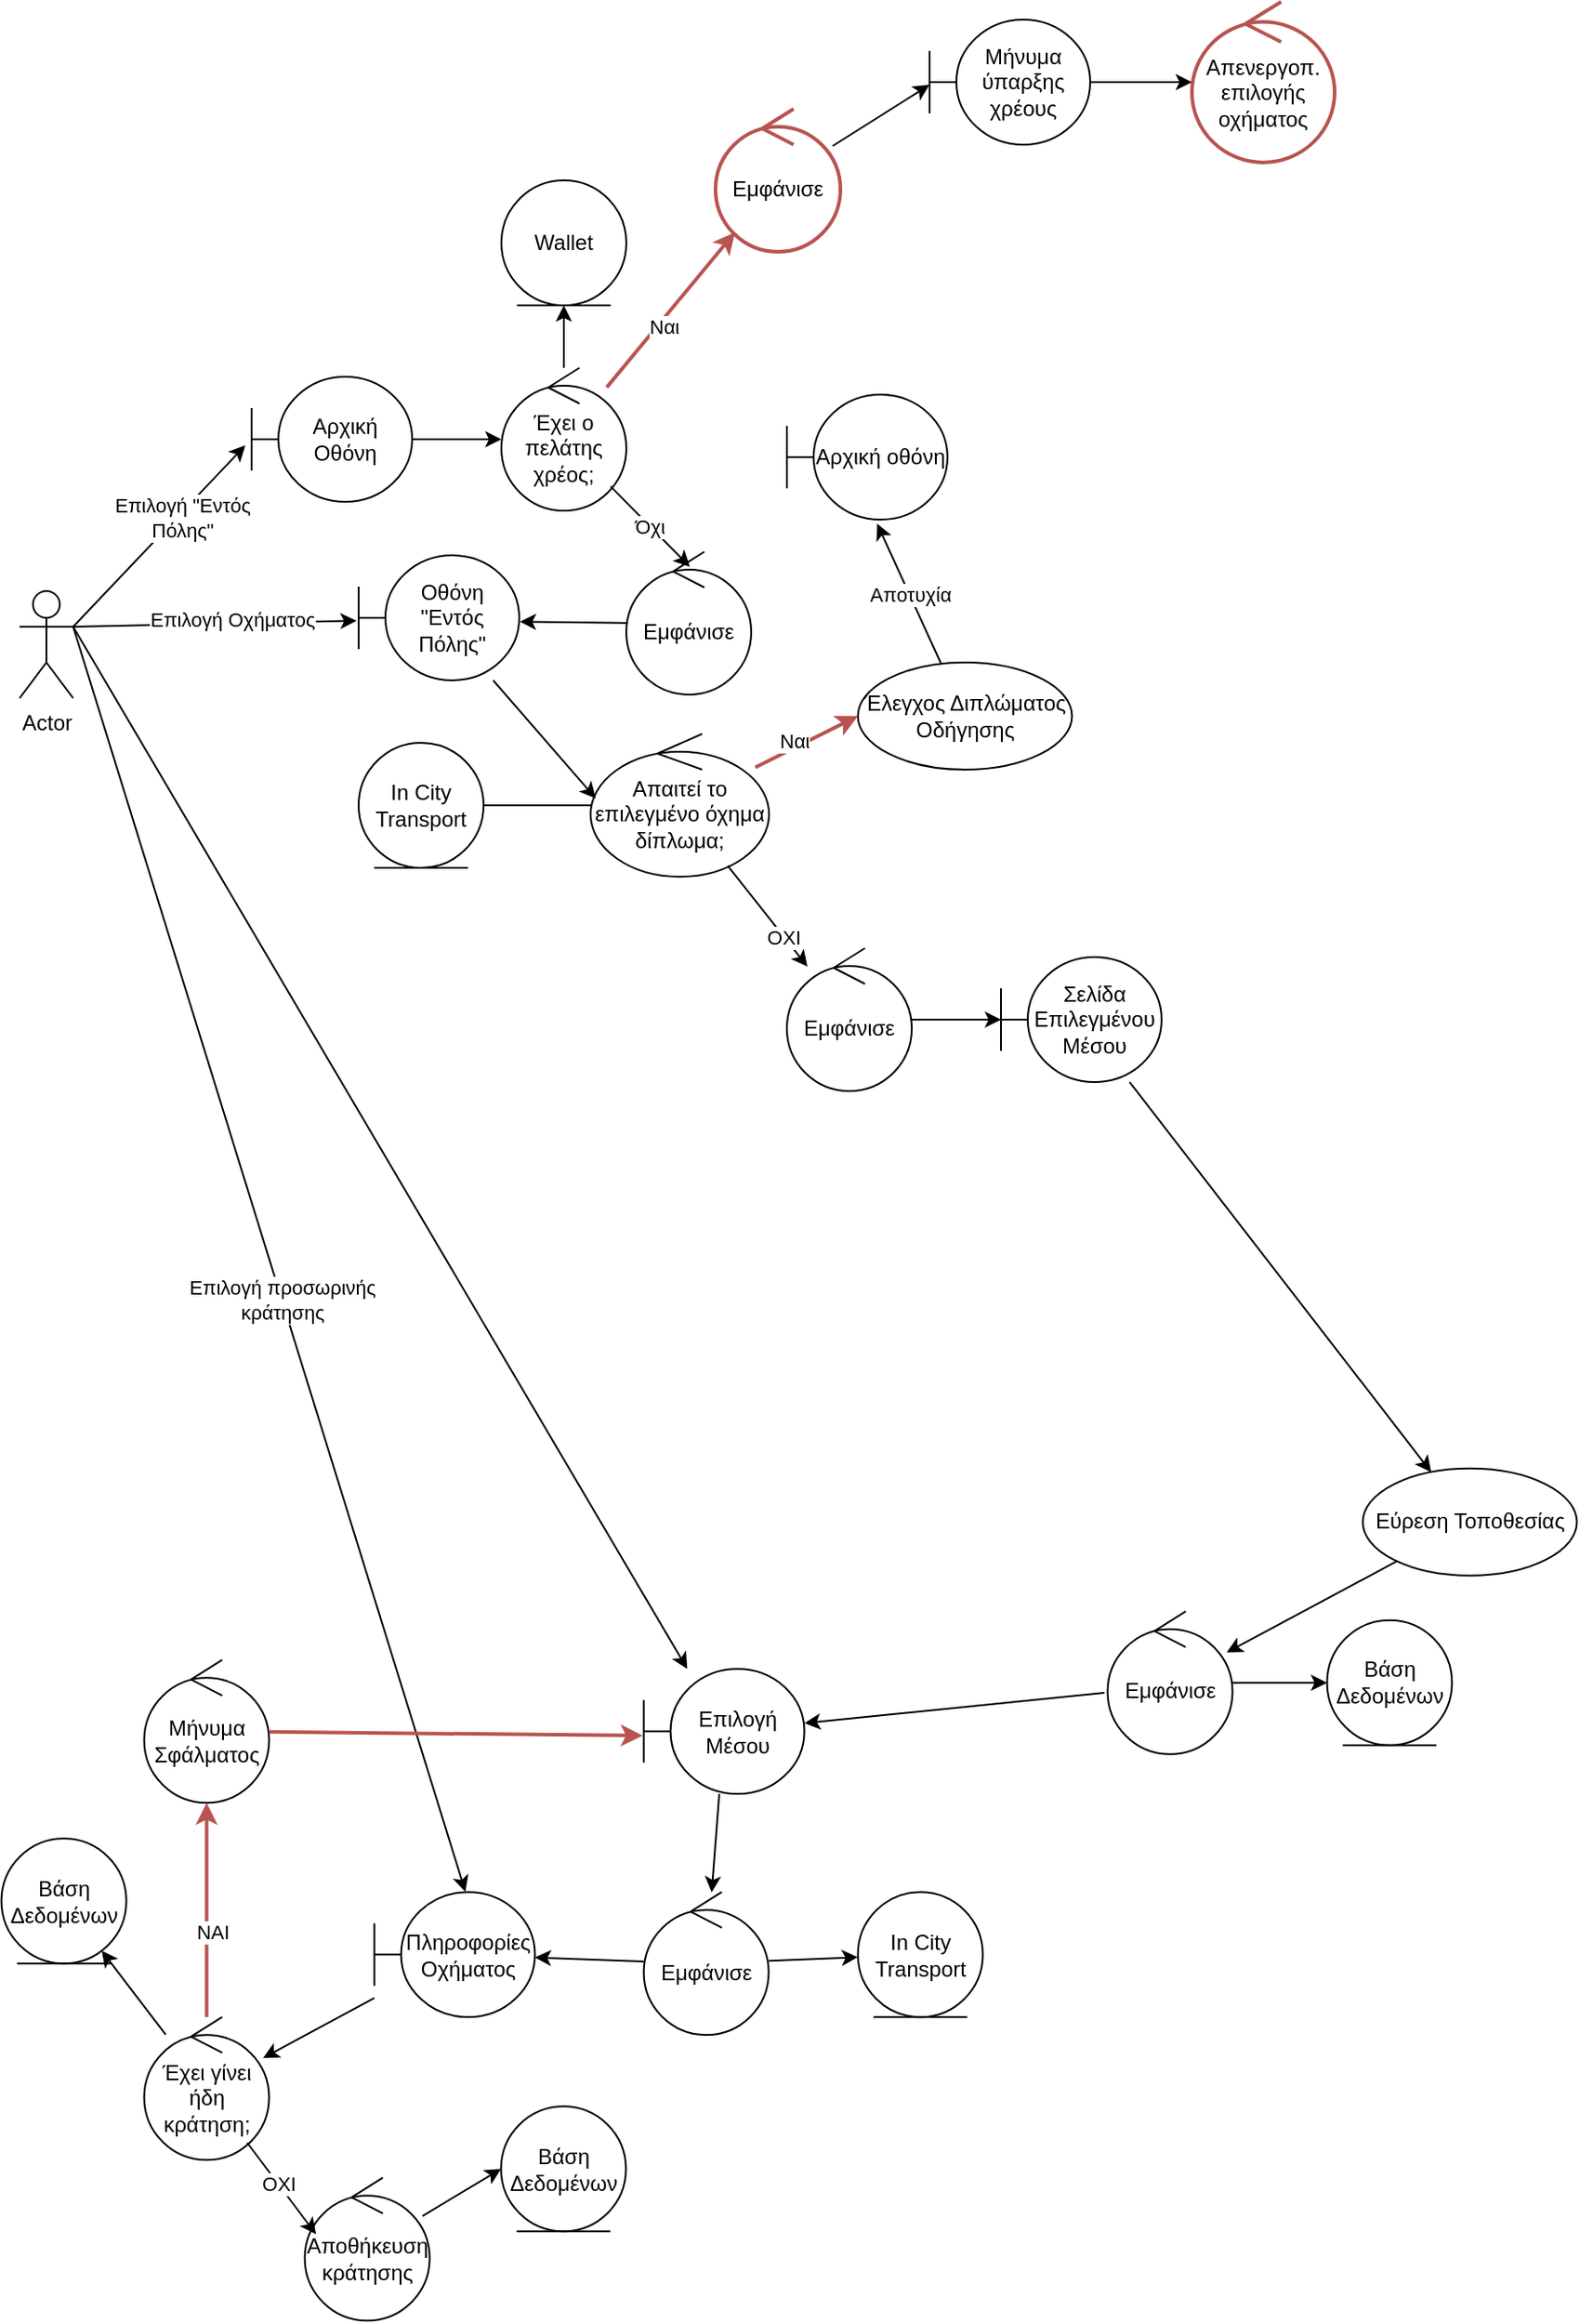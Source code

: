 <mxfile>
    <diagram name="Επιλογή Μέσου Μετακίνησης" id="LMLPMtf7ALw_Q4-HfFrC">
        <mxGraphModel dx="836" dy="1883" grid="1" gridSize="10" guides="1" tooltips="1" connect="1" arrows="1" fold="1" page="1" pageScale="1" pageWidth="827" pageHeight="1169" math="0" shadow="0">
            <root>
                <mxCell id="0"/>
                <mxCell id="1" parent="0"/>
                <mxCell id="Tk8j7c15YgIE_sbvmRS2-9" style="rounded=0;orthogonalLoop=1;jettySize=auto;html=1;exitX=1;exitY=0.333;exitDx=0;exitDy=0;exitPerimeter=0;entryX=-0.039;entryY=0.549;entryDx=0;entryDy=0;entryPerimeter=0;" parent="1" source="Tk8j7c15YgIE_sbvmRS2-1" target="Tk8j7c15YgIE_sbvmRS2-7" edge="1">
                    <mxGeometry relative="1" as="geometry"/>
                </mxCell>
                <mxCell id="Tk8j7c15YgIE_sbvmRS2-10" value="Επιλογή &quot;Εντός&lt;div&gt;Πόλης&quot;&lt;br&gt;&lt;/div&gt;" style="edgeLabel;html=1;align=center;verticalAlign=middle;resizable=0;points=[];" parent="Tk8j7c15YgIE_sbvmRS2-9" vertex="1" connectable="0">
                    <mxGeometry x="-0.4" relative="1" as="geometry">
                        <mxPoint x="32" y="-31" as="offset"/>
                    </mxGeometry>
                </mxCell>
                <mxCell id="5Ba9WoWl8ZpEdoUwCl-l-32" style="edgeStyle=none;rounded=0;orthogonalLoop=1;jettySize=auto;html=1;exitX=1;exitY=0.333;exitDx=0;exitDy=0;exitPerimeter=0;" parent="1" source="Tk8j7c15YgIE_sbvmRS2-1" target="5Ba9WoWl8ZpEdoUwCl-l-30" edge="1">
                    <mxGeometry relative="1" as="geometry"/>
                </mxCell>
                <mxCell id="Tk8j7c15YgIE_sbvmRS2-1" value="Actor" style="shape=umlActor;verticalLabelPosition=bottom;verticalAlign=top;html=1;" parent="1" vertex="1">
                    <mxGeometry x="170" y="200" width="30" height="60" as="geometry"/>
                </mxCell>
                <mxCell id="5Ba9WoWl8ZpEdoUwCl-l-9" value="" style="rounded=0;orthogonalLoop=1;jettySize=auto;html=1;" parent="1" source="Tk8j7c15YgIE_sbvmRS2-7" target="5Ba9WoWl8ZpEdoUwCl-l-8" edge="1">
                    <mxGeometry relative="1" as="geometry"/>
                </mxCell>
                <mxCell id="Tk8j7c15YgIE_sbvmRS2-7" value="Αρχική Οθόνη" style="shape=umlBoundary;whiteSpace=wrap;html=1;" parent="1" vertex="1">
                    <mxGeometry x="300" y="80" width="90" height="70" as="geometry"/>
                </mxCell>
                <mxCell id="Tk8j7c15YgIE_sbvmRS2-11" value="Απενεργοπ. επιλογής οχήματος" style="ellipse;shape=umlControl;whiteSpace=wrap;html=1;fillColor=default;strokeColor=#b85450;strokeWidth=2;" parent="1" vertex="1">
                    <mxGeometry x="827" y="-130" width="80" height="90" as="geometry"/>
                </mxCell>
                <mxCell id="5Ba9WoWl8ZpEdoUwCl-l-12" value="" style="edgeStyle=none;rounded=0;orthogonalLoop=1;jettySize=auto;html=1;fillColor=#f8cecc;strokeColor=#b85450;strokeWidth=2;" parent="1" source="5Ba9WoWl8ZpEdoUwCl-l-8" target="5Ba9WoWl8ZpEdoUwCl-l-10" edge="1">
                    <mxGeometry relative="1" as="geometry"/>
                </mxCell>
                <mxCell id="5Ba9WoWl8ZpEdoUwCl-l-46" value="Ναι" style="edgeLabel;html=1;align=center;verticalAlign=middle;resizable=0;points=[];" parent="5Ba9WoWl8ZpEdoUwCl-l-12" vertex="1" connectable="0">
                    <mxGeometry x="-0.175" y="-3" relative="1" as="geometry">
                        <mxPoint as="offset"/>
                    </mxGeometry>
                </mxCell>
                <mxCell id="3" value="" style="edgeStyle=none;html=1;" parent="1" source="5Ba9WoWl8ZpEdoUwCl-l-8" target="2" edge="1">
                    <mxGeometry relative="1" as="geometry"/>
                </mxCell>
                <mxCell id="5Ba9WoWl8ZpEdoUwCl-l-8" value="Έχει ο πελάτης χρέος;" style="ellipse;shape=umlControl;whiteSpace=wrap;html=1;" parent="1" vertex="1">
                    <mxGeometry x="440" y="75" width="70" height="80" as="geometry"/>
                </mxCell>
                <mxCell id="5" style="edgeStyle=none;html=1;entryX=-0.001;entryY=0.522;entryDx=0;entryDy=0;entryPerimeter=0;" edge="1" parent="1" source="5Ba9WoWl8ZpEdoUwCl-l-10" target="4">
                    <mxGeometry relative="1" as="geometry"/>
                </mxCell>
                <mxCell id="5Ba9WoWl8ZpEdoUwCl-l-10" value="Εμφάνισε" style="ellipse;shape=umlControl;whiteSpace=wrap;html=1;fillColor=default;strokeColor=#b85450;strokeWidth=2;" parent="1" vertex="1">
                    <mxGeometry x="560" y="-70" width="70" height="80" as="geometry"/>
                </mxCell>
                <mxCell id="5Ba9WoWl8ZpEdoUwCl-l-13" value="Εμφάνισε" style="ellipse;shape=umlControl;whiteSpace=wrap;html=1;" parent="1" vertex="1">
                    <mxGeometry x="510" y="178" width="70" height="80" as="geometry"/>
                </mxCell>
                <mxCell id="5Ba9WoWl8ZpEdoUwCl-l-14" value="Όχι" style="edgeStyle=none;rounded=0;orthogonalLoop=1;jettySize=auto;html=1;entryX=0.509;entryY=0.105;entryDx=0;entryDy=0;entryPerimeter=0;" parent="1" source="5Ba9WoWl8ZpEdoUwCl-l-8" target="5Ba9WoWl8ZpEdoUwCl-l-13" edge="1">
                    <mxGeometry relative="1" as="geometry"/>
                </mxCell>
                <mxCell id="5Ba9WoWl8ZpEdoUwCl-l-15" value="Οθόνη &quot;Εντός Πόλης&quot;" style="shape=umlBoundary;whiteSpace=wrap;html=1;" parent="1" vertex="1">
                    <mxGeometry x="360" y="180" width="90" height="70" as="geometry"/>
                </mxCell>
                <mxCell id="5Ba9WoWl8ZpEdoUwCl-l-16" style="edgeStyle=none;rounded=0;orthogonalLoop=1;jettySize=auto;html=1;exitX=1;exitY=0.333;exitDx=0;exitDy=0;exitPerimeter=0;entryX=-0.013;entryY=0.523;entryDx=0;entryDy=0;entryPerimeter=0;" parent="1" source="Tk8j7c15YgIE_sbvmRS2-1" target="5Ba9WoWl8ZpEdoUwCl-l-15" edge="1">
                    <mxGeometry relative="1" as="geometry"/>
                </mxCell>
                <mxCell id="5Ba9WoWl8ZpEdoUwCl-l-18" value="Επιλογή Οχήματος" style="edgeLabel;html=1;align=center;verticalAlign=middle;resizable=0;points=[];" parent="5Ba9WoWl8ZpEdoUwCl-l-16" vertex="1" connectable="0">
                    <mxGeometry x="0.12" y="2" relative="1" as="geometry">
                        <mxPoint as="offset"/>
                    </mxGeometry>
                </mxCell>
                <mxCell id="5Ba9WoWl8ZpEdoUwCl-l-17" style="edgeStyle=none;rounded=0;orthogonalLoop=1;jettySize=auto;html=1;entryX=1.004;entryY=0.531;entryDx=0;entryDy=0;entryPerimeter=0;" parent="1" source="5Ba9WoWl8ZpEdoUwCl-l-13" target="5Ba9WoWl8ZpEdoUwCl-l-15" edge="1">
                    <mxGeometry relative="1" as="geometry"/>
                </mxCell>
                <mxCell id="5Ba9WoWl8ZpEdoUwCl-l-29" value="" style="edgeStyle=none;rounded=0;orthogonalLoop=1;jettySize=auto;html=1;" parent="1" source="5Ba9WoWl8ZpEdoUwCl-l-20" target="5Ba9WoWl8ZpEdoUwCl-l-26" edge="1">
                    <mxGeometry relative="1" as="geometry"/>
                </mxCell>
                <mxCell id="5Ba9WoWl8ZpEdoUwCl-l-20" value="Εύρεση Τοποθεσίας" style="ellipse;whiteSpace=wrap;html=1;" parent="1" vertex="1">
                    <mxGeometry x="922.75" y="691.4" width="120" height="60" as="geometry"/>
                </mxCell>
                <mxCell id="5Ba9WoWl8ZpEdoUwCl-l-24" value="" style="edgeStyle=none;rounded=0;orthogonalLoop=1;jettySize=auto;html=1;" parent="1" source="5Ba9WoWl8ZpEdoUwCl-l-21" target="5Ba9WoWl8ZpEdoUwCl-l-23" edge="1">
                    <mxGeometry relative="1" as="geometry"/>
                </mxCell>
                <mxCell id="5Ba9WoWl8ZpEdoUwCl-l-21" value="Εμφάνισε" style="ellipse;shape=umlControl;whiteSpace=wrap;html=1;" parent="1" vertex="1">
                    <mxGeometry x="600" y="400" width="70" height="80" as="geometry"/>
                </mxCell>
                <mxCell id="5Ba9WoWl8ZpEdoUwCl-l-25" value="" style="edgeStyle=none;rounded=0;orthogonalLoop=1;jettySize=auto;html=1;" parent="1" source="5Ba9WoWl8ZpEdoUwCl-l-23" target="5Ba9WoWl8ZpEdoUwCl-l-20" edge="1">
                    <mxGeometry relative="1" as="geometry"/>
                </mxCell>
                <mxCell id="5Ba9WoWl8ZpEdoUwCl-l-23" value="Σελίδα Επιλεγμένου Μέσου" style="shape=umlBoundary;whiteSpace=wrap;html=1;" parent="1" vertex="1">
                    <mxGeometry x="720" y="405" width="90" height="70" as="geometry"/>
                </mxCell>
                <mxCell id="5Ba9WoWl8ZpEdoUwCl-l-28" value="" style="edgeStyle=none;rounded=0;orthogonalLoop=1;jettySize=auto;html=1;" parent="1" source="5Ba9WoWl8ZpEdoUwCl-l-26" target="5Ba9WoWl8ZpEdoUwCl-l-27" edge="1">
                    <mxGeometry relative="1" as="geometry"/>
                </mxCell>
                <mxCell id="5Ba9WoWl8ZpEdoUwCl-l-31" value="" style="edgeStyle=none;rounded=0;orthogonalLoop=1;jettySize=auto;html=1;" parent="1" target="5Ba9WoWl8ZpEdoUwCl-l-30" edge="1">
                    <mxGeometry relative="1" as="geometry">
                        <mxPoint x="778" y="817" as="sourcePoint"/>
                    </mxGeometry>
                </mxCell>
                <mxCell id="5Ba9WoWl8ZpEdoUwCl-l-26" value="Εμφάνισε" style="ellipse;shape=umlControl;whiteSpace=wrap;html=1;" parent="1" vertex="1">
                    <mxGeometry x="779.75" y="771.4" width="70" height="80" as="geometry"/>
                </mxCell>
                <mxCell id="5Ba9WoWl8ZpEdoUwCl-l-27" value="Βάση Δεδομένων" style="ellipse;shape=umlEntity;whiteSpace=wrap;html=1;" parent="1" vertex="1">
                    <mxGeometry x="902.75" y="776.4" width="70" height="70" as="geometry"/>
                </mxCell>
                <mxCell id="5Ba9WoWl8ZpEdoUwCl-l-34" value="" style="edgeStyle=none;rounded=0;orthogonalLoop=1;jettySize=auto;html=1;" parent="1" source="5Ba9WoWl8ZpEdoUwCl-l-30" target="5Ba9WoWl8ZpEdoUwCl-l-33" edge="1">
                    <mxGeometry relative="1" as="geometry"/>
                </mxCell>
                <mxCell id="5Ba9WoWl8ZpEdoUwCl-l-30" value="Επιλογή Μέσου" style="shape=umlBoundary;whiteSpace=wrap;html=1;" parent="1" vertex="1">
                    <mxGeometry x="519.8" y="803.61" width="90" height="70" as="geometry"/>
                </mxCell>
                <mxCell id="5Ba9WoWl8ZpEdoUwCl-l-36" value="" style="edgeStyle=none;rounded=0;orthogonalLoop=1;jettySize=auto;html=1;" parent="1" source="5Ba9WoWl8ZpEdoUwCl-l-33" target="5Ba9WoWl8ZpEdoUwCl-l-35" edge="1">
                    <mxGeometry relative="1" as="geometry"/>
                </mxCell>
                <mxCell id="5Ba9WoWl8ZpEdoUwCl-l-38" value="" style="edgeStyle=none;rounded=0;orthogonalLoop=1;jettySize=auto;html=1;" parent="1" source="5Ba9WoWl8ZpEdoUwCl-l-33" target="5Ba9WoWl8ZpEdoUwCl-l-37" edge="1">
                    <mxGeometry relative="1" as="geometry"/>
                </mxCell>
                <mxCell id="5Ba9WoWl8ZpEdoUwCl-l-33" value="Εμφάνισε" style="ellipse;shape=umlControl;whiteSpace=wrap;html=1;" parent="1" vertex="1">
                    <mxGeometry x="519.8" y="928.61" width="70" height="80" as="geometry"/>
                </mxCell>
                <mxCell id="5Ba9WoWl8ZpEdoUwCl-l-35" value="In City Transport" style="ellipse;shape=umlEntity;whiteSpace=wrap;html=1;" parent="1" vertex="1">
                    <mxGeometry x="639.8" y="928.61" width="70" height="70" as="geometry"/>
                </mxCell>
                <mxCell id="5Ba9WoWl8ZpEdoUwCl-l-42" value="" style="edgeStyle=none;rounded=0;orthogonalLoop=1;jettySize=auto;html=1;" parent="1" source="5Ba9WoWl8ZpEdoUwCl-l-37" target="5Ba9WoWl8ZpEdoUwCl-l-41" edge="1">
                    <mxGeometry relative="1" as="geometry"/>
                </mxCell>
                <mxCell id="5Ba9WoWl8ZpEdoUwCl-l-37" value="Πληροφορίες Οχήματος" style="shape=umlBoundary;whiteSpace=wrap;html=1;" parent="1" vertex="1">
                    <mxGeometry x="368.8" y="928.61" width="90" height="70" as="geometry"/>
                </mxCell>
                <mxCell id="5Ba9WoWl8ZpEdoUwCl-l-39" style="edgeStyle=none;rounded=0;orthogonalLoop=1;jettySize=auto;html=1;exitX=1;exitY=0.333;exitDx=0;exitDy=0;exitPerimeter=0;entryX=0.567;entryY=-0.002;entryDx=0;entryDy=0;entryPerimeter=0;" parent="1" source="Tk8j7c15YgIE_sbvmRS2-1" target="5Ba9WoWl8ZpEdoUwCl-l-37" edge="1">
                    <mxGeometry relative="1" as="geometry"/>
                </mxCell>
                <mxCell id="5Ba9WoWl8ZpEdoUwCl-l-40" value="Επιλογή προσωρινής&lt;div&gt;κράτησης&lt;/div&gt;" style="edgeLabel;html=1;align=center;verticalAlign=middle;resizable=0;points=[];" parent="5Ba9WoWl8ZpEdoUwCl-l-39" vertex="1" connectable="0">
                    <mxGeometry x="0.065" relative="1" as="geometry">
                        <mxPoint as="offset"/>
                    </mxGeometry>
                </mxCell>
                <mxCell id="5Ba9WoWl8ZpEdoUwCl-l-49" value="" style="edgeStyle=none;rounded=0;orthogonalLoop=1;jettySize=auto;html=1;" parent="1" source="5Ba9WoWl8ZpEdoUwCl-l-41" target="5Ba9WoWl8ZpEdoUwCl-l-48" edge="1">
                    <mxGeometry relative="1" as="geometry"/>
                </mxCell>
                <mxCell id="5Ba9WoWl8ZpEdoUwCl-l-93" style="edgeStyle=none;rounded=0;orthogonalLoop=1;jettySize=auto;html=1;fillColor=#f8cecc;strokeColor=#b85450;strokeWidth=2;" parent="1" source="5Ba9WoWl8ZpEdoUwCl-l-41" target="5Ba9WoWl8ZpEdoUwCl-l-86" edge="1">
                    <mxGeometry relative="1" as="geometry"/>
                </mxCell>
                <mxCell id="5Ba9WoWl8ZpEdoUwCl-l-95" value="ΝΑΙ" style="edgeLabel;html=1;align=center;verticalAlign=middle;resizable=0;points=[];" parent="5Ba9WoWl8ZpEdoUwCl-l-93" vertex="1" connectable="0">
                    <mxGeometry x="-0.21" y="-3" relative="1" as="geometry">
                        <mxPoint as="offset"/>
                    </mxGeometry>
                </mxCell>
                <mxCell id="5Ba9WoWl8ZpEdoUwCl-l-41" value="Έχει γίνει ήδη κράτηση;" style="ellipse;shape=umlControl;whiteSpace=wrap;html=1;" parent="1" vertex="1">
                    <mxGeometry x="239.8" y="998.61" width="70" height="80" as="geometry"/>
                </mxCell>
                <mxCell id="5Ba9WoWl8ZpEdoUwCl-l-48" value="Βάση Δεδομένων" style="ellipse;shape=umlEntity;whiteSpace=wrap;html=1;" parent="1" vertex="1">
                    <mxGeometry x="159.8" y="898.61" width="70" height="70" as="geometry"/>
                </mxCell>
                <mxCell id="5Ba9WoWl8ZpEdoUwCl-l-53" style="edgeStyle=none;rounded=0;orthogonalLoop=1;jettySize=auto;html=1;entryX=0;entryY=0.5;entryDx=0;entryDy=0;" parent="1" source="5Ba9WoWl8ZpEdoUwCl-l-50" target="5Ba9WoWl8ZpEdoUwCl-l-51" edge="1">
                    <mxGeometry relative="1" as="geometry"/>
                </mxCell>
                <mxCell id="5Ba9WoWl8ZpEdoUwCl-l-50" value="Αποθήκευση κράτησης" style="ellipse;shape=umlControl;whiteSpace=wrap;html=1;" parent="1" vertex="1">
                    <mxGeometry x="329.8" y="1088.61" width="70" height="80" as="geometry"/>
                </mxCell>
                <mxCell id="5Ba9WoWl8ZpEdoUwCl-l-51" value="Βάση Δεδομένων" style="ellipse;shape=umlEntity;whiteSpace=wrap;html=1;" parent="1" vertex="1">
                    <mxGeometry x="439.8" y="1048.61" width="70" height="70" as="geometry"/>
                </mxCell>
                <mxCell id="5Ba9WoWl8ZpEdoUwCl-l-57" style="edgeStyle=none;rounded=0;orthogonalLoop=1;jettySize=auto;html=1;entryX=0.09;entryY=0.395;entryDx=0;entryDy=0;entryPerimeter=0;" parent="1" source="5Ba9WoWl8ZpEdoUwCl-l-41" target="5Ba9WoWl8ZpEdoUwCl-l-50" edge="1">
                    <mxGeometry relative="1" as="geometry"/>
                </mxCell>
                <mxCell id="5Ba9WoWl8ZpEdoUwCl-l-87" value="ΟΧΙ" style="edgeLabel;html=1;align=center;verticalAlign=middle;resizable=0;points=[];" parent="5Ba9WoWl8ZpEdoUwCl-l-57" vertex="1" connectable="0">
                    <mxGeometry x="-0.102" relative="1" as="geometry">
                        <mxPoint as="offset"/>
                    </mxGeometry>
                </mxCell>
                <mxCell id="5Ba9WoWl8ZpEdoUwCl-l-64" style="edgeStyle=none;rounded=0;orthogonalLoop=1;jettySize=auto;html=1;entryX=0;entryY=0.5;entryDx=0;entryDy=0;" parent="1" source="5Ba9WoWl8ZpEdoUwCl-l-59" target="5Ba9WoWl8ZpEdoUwCl-l-60" edge="1">
                    <mxGeometry relative="1" as="geometry"/>
                </mxCell>
                <mxCell id="5Ba9WoWl8ZpEdoUwCl-l-59" value="Απαιτεί το επιλεγμένο όχημα δίπλωμα;" style="ellipse;shape=umlControl;whiteSpace=wrap;html=1;" parent="1" vertex="1">
                    <mxGeometry x="490" y="280" width="100" height="80" as="geometry"/>
                </mxCell>
                <mxCell id="5Ba9WoWl8ZpEdoUwCl-l-60" value="In City Transport" style="ellipse;shape=umlEntity;whiteSpace=wrap;html=1;" parent="1" vertex="1">
                    <mxGeometry x="360" y="285" width="70" height="70" as="geometry"/>
                </mxCell>
                <mxCell id="5Ba9WoWl8ZpEdoUwCl-l-62" style="edgeStyle=none;rounded=0;orthogonalLoop=1;jettySize=auto;html=1;entryX=0.029;entryY=0.452;entryDx=0;entryDy=0;entryPerimeter=0;" parent="1" source="5Ba9WoWl8ZpEdoUwCl-l-15" target="5Ba9WoWl8ZpEdoUwCl-l-59" edge="1">
                    <mxGeometry relative="1" as="geometry"/>
                </mxCell>
                <mxCell id="5Ba9WoWl8ZpEdoUwCl-l-63" style="edgeStyle=none;rounded=0;orthogonalLoop=1;jettySize=auto;html=1;" parent="1" source="5Ba9WoWl8ZpEdoUwCl-l-59" target="5Ba9WoWl8ZpEdoUwCl-l-21" edge="1">
                    <mxGeometry relative="1" as="geometry"/>
                </mxCell>
                <mxCell id="5Ba9WoWl8ZpEdoUwCl-l-65" value="ΟΧΙ" style="edgeLabel;html=1;align=center;verticalAlign=middle;resizable=0;points=[];" parent="5Ba9WoWl8ZpEdoUwCl-l-63" vertex="1" connectable="0">
                    <mxGeometry x="0.4" relative="1" as="geometry">
                        <mxPoint as="offset"/>
                    </mxGeometry>
                </mxCell>
                <mxCell id="5Ba9WoWl8ZpEdoUwCl-l-70" style="edgeStyle=none;rounded=0;orthogonalLoop=1;jettySize=auto;html=1;entryX=0;entryY=0.5;entryDx=0;entryDy=0;fillColor=#f8cecc;strokeColor=#b85450;strokeWidth=2;" parent="1" source="5Ba9WoWl8ZpEdoUwCl-l-59" target="10" edge="1">
                    <mxGeometry relative="1" as="geometry">
                        <mxPoint x="640.0" y="290" as="targetPoint"/>
                    </mxGeometry>
                </mxCell>
                <mxCell id="5Ba9WoWl8ZpEdoUwCl-l-71" value="Ναι" style="edgeLabel;html=1;align=center;verticalAlign=middle;resizable=0;points=[];" parent="5Ba9WoWl8ZpEdoUwCl-l-70" vertex="1" connectable="0">
                    <mxGeometry x="-0.17" y="3" relative="1" as="geometry">
                        <mxPoint x="-1" as="offset"/>
                    </mxGeometry>
                </mxCell>
                <mxCell id="5Ba9WoWl8ZpEdoUwCl-l-86" value="Μήνυμα Σφάλματος" style="ellipse;shape=umlControl;whiteSpace=wrap;html=1;" parent="1" vertex="1">
                    <mxGeometry x="239.8" y="798.61" width="70" height="80" as="geometry"/>
                </mxCell>
                <mxCell id="5Ba9WoWl8ZpEdoUwCl-l-94" style="edgeStyle=none;rounded=0;orthogonalLoop=1;jettySize=auto;html=1;entryX=-0.007;entryY=0.534;entryDx=0;entryDy=0;entryPerimeter=0;fillColor=#f8cecc;strokeColor=#b85450;strokeWidth=2;" parent="1" source="5Ba9WoWl8ZpEdoUwCl-l-86" target="5Ba9WoWl8ZpEdoUwCl-l-30" edge="1">
                    <mxGeometry relative="1" as="geometry"/>
                </mxCell>
                <mxCell id="2" value="Wallet" style="ellipse;shape=umlEntity;whiteSpace=wrap;html=1;" parent="1" vertex="1">
                    <mxGeometry x="440" y="-30" width="70" height="70" as="geometry"/>
                </mxCell>
                <mxCell id="6" value="" style="edgeStyle=none;html=1;" edge="1" parent="1" source="4" target="Tk8j7c15YgIE_sbvmRS2-11">
                    <mxGeometry relative="1" as="geometry"/>
                </mxCell>
                <mxCell id="4" value="Μήνυμα ύπαρξης χρέους" style="shape=umlBoundary;whiteSpace=wrap;html=1;" vertex="1" parent="1">
                    <mxGeometry x="680" y="-120" width="90" height="70" as="geometry"/>
                </mxCell>
                <mxCell id="12" value="Αποτυχία" style="edgeStyle=none;html=1;entryX=0.562;entryY=1.033;entryDx=0;entryDy=0;entryPerimeter=0;" edge="1" parent="1" source="10" target="11">
                    <mxGeometry relative="1" as="geometry"/>
                </mxCell>
                <mxCell id="10" value="Έλεγχος Διπλώματος Οδήγησης" style="ellipse;whiteSpace=wrap;html=1;" vertex="1" parent="1">
                    <mxGeometry x="639.8" y="240" width="120" height="60" as="geometry"/>
                </mxCell>
                <mxCell id="11" value="Αρχική οθόνη" style="shape=umlBoundary;whiteSpace=wrap;html=1;" vertex="1" parent="1">
                    <mxGeometry x="600" y="90" width="90" height="70" as="geometry"/>
                </mxCell>
            </root>
        </mxGraphModel>
    </diagram>
</mxfile>